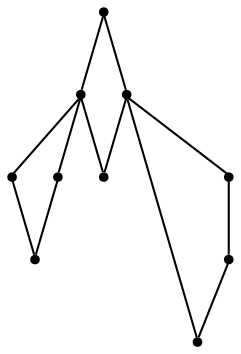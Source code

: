 graph {
  node [shape=point,comment="{\"directed\":false,\"doi\":\"10.1007/11618058_19\",\"figure\":\"4 (2)\"}"]

  v0 [pos="1560.9278888081394,938.6002413431806"]
  v1 [pos="1329.1482739825583,1256.1866315205893"]
  v2 [pos="1548.5505813953487,1331.0293388366701"]
  v3 [pos="1239.792078488372,1024.1554133097334"]
  v4 [pos="1436.4974200581394,1042.1596082051597"]
  v5 [pos="1387.20910247093,1260.9866650899253"]
  v6 [pos="1122.684901889535,955.2835655212405"]
  v7 [pos="1193.1552143895349,1409.6366437276206"]
  v8 [pos="1246.7600290697674,1233.7700080871584"]
  v9 [pos="1097.1197038517441,1173.5470644632976"]

  v0 -- v1 [id="-1",pos="1560.9278888081394,938.6002413431806 1329.1482739825583,1256.1866315205893 1329.1482739825583,1256.1866315205893 1329.1482739825583,1256.1866315205893"]
  v9 -- v6 [id="-2",pos="1097.1197038517441,1173.5470644632976 1122.684901889535,955.2835655212405 1122.684901889535,955.2835655212405 1122.684901889535,955.2835655212405"]
  v9 -- v7 [id="-5",pos="1097.1197038517441,1173.5470644632976 1193.1552143895349,1409.6366437276206 1193.1552143895349,1409.6366437276206 1193.1552143895349,1409.6366437276206"]
  v6 -- v8 [id="-10",pos="1122.684901889535,955.2835655212405 1246.7600290697674,1233.7700080871584 1246.7600290697674,1233.7700080871584 1246.7600290697674,1233.7700080871584"]
  v6 -- v5 [id="-11",pos="1122.684901889535,955.2835655212405 1387.20910247093,1260.9866650899253 1387.20910247093,1260.9866650899253 1387.20910247093,1260.9866650899253"]
  v6 -- v4 [id="-13",pos="1122.684901889535,955.2835655212405 1436.4974200581394,1042.1596082051597 1436.4974200581394,1042.1596082051597 1436.4974200581394,1042.1596082051597"]
  v7 -- v3 [id="-16",pos="1193.1552143895349,1409.6366437276206 1239.792078488372,1024.1554133097334 1239.792078488372,1024.1554133097334 1239.792078488372,1024.1554133097334"]
  v7 -- v8 [id="-17",pos="1193.1552143895349,1409.6366437276206 1246.7600290697674,1233.7700080871584 1246.7600290697674,1233.7700080871584 1246.7600290697674,1233.7700080871584"]
  v7 -- v1 [id="-20",pos="1193.1552143895349,1409.6366437276206 1329.1482739825583,1256.1866315205893 1329.1482739825583,1256.1866315205893 1329.1482739825583,1256.1866315205893"]
  v3 -- v0 [id="-28",pos="1239.792078488372,1024.1554133097334 1560.9278888081394,938.6002413431806 1560.9278888081394,938.6002413431806 1560.9278888081394,938.6002413431806"]
  v5 -- v2 [id="-37",pos="1387.20910247093,1260.9866650899253 1548.5505813953487,1331.0293388366701 1548.5505813953487,1331.0293388366701 1548.5505813953487,1331.0293388366701"]
  v4 -- v2 [id="-41",pos="1436.4974200581394,1042.1596082051597 1548.5505813953487,1331.0293388366701 1548.5505813953487,1331.0293388366701 1548.5505813953487,1331.0293388366701"]
}
